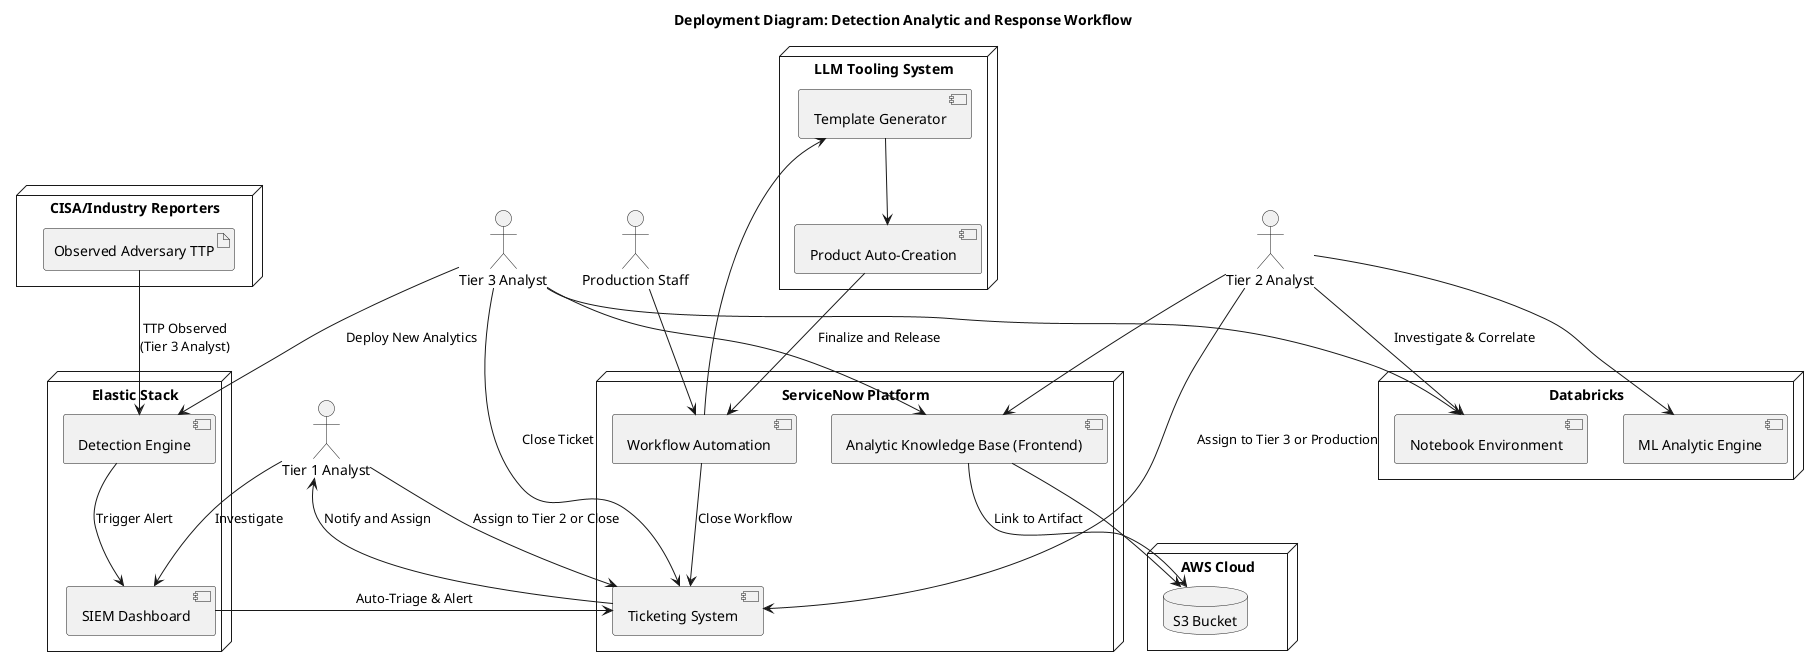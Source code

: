 @startuml
	title Deployment Diagram: Detection Analytic and Response Workflow
	
	node "CISA/Industry Reporters" as CR {
	  artifact "Observed Adversary TTP" as TTP
	}
	
	node "Elastic Stack" as ES {
	  component "Detection Engine" as DE
	  component "SIEM Dashboard" as SIEM
	}
	
	node "Databricks" as DB {
	  component "Notebook Environment" as NE
	  component "ML Analytic Engine" as ML
	}
	
	node "ServiceNow Platform" as SP {
	  component "Ticketing System" as TS
	  component "Workflow Automation" as WA
	  component "Analytic Knowledge Base (Frontend)" as AKB
	}
	
	node "AWS Cloud" as Cloud{
	  database "S3 Bucket" as S3
	}
	
	node "LLM Tooling System" as LLM {
	  component "Template Generator" as TG
	  component "Product Auto-Creation"  as PAC
	}
	
	actor "Tier 3 Analyst" as Tier3
	actor "Tier 2 Analyst" as Tier2
	actor "Tier 1 Analyst" as Tier1
	actor "Production Staff" as PS
	
	' Interactions
	TTP --> DE : TTP Observed\n(Tier 3 Analyst)
	DE --> SIEM : Trigger Alert
	SIEM --> TS : Auto-Triage & Alert
	TS --> Tier1 : Notify and Assign
	Tier1 --> SIEM : Investigate
	Tier1 --> TS : Assign to Tier 2 or Close
	
	' "Observed Adversary TTP" --> "Detection Engine" : TTP Observed\n(Tier 3 Analyst)
	' "Detection Engine" --> "SIEM Dashboard" : Trigger Alert
	' "SIEM Dashboard" --> "Ticketing System" : Auto-Triage & Alert
	' "Ticketing System" --> "Tier 1 Analyst" : Notify and Assign
	' "Tier 1 Analyst" --> "SIEM Dashboard" : Investigate
	' "Tier 1 Analyst" --> "Ticketing System" : Assign to Tier 2 or Close

	Tier2 --> NE : Investigate & Correlate
	Tier2 --> ML
	Tier2 --> TS : Assign to Tier 3 or Production
	Tier2 --> AKB
	AKB --> S3 : Link to Artifact
	
	' "Tier 2 Analyst" --> "Notebook Environment" : Investigate & Correlate
	' "Tier 2 Analyst" --> "ML Analytic Engine"
	' "Tier 2 Analyst" --> "Ticketing System" : Assign to Tier 3 or Production
	' "Tier 2 Analyst" --> "Analytic Knowledge Base (Frontend)"
	' "Analytic Knowledge Base (Frontend)" --> S3 : Link to Artifact

	Tier3 --> DE : Deploy New Analytics
	Tier3 --> NE
	Tier3 --> TS : Close Ticket
	Tier3 --> AKB
	AKB --> S3
	
	' "Tier 3 Analyst" --> "Detection Engine" : Deploy New Analytics
	' "Tier 3 Analyst" --> "Notebook Environment"
	' "Tier 3 Analyst" --> "Ticketing System" : Close Ticket
	' "Tier 3 Analyst" --> "Analytic Knowledge Base (Frontend)" --> S3

	PS --> WA
	WA --> TG
	TG --> PAC
	PAC --> WA : Finalize and Release
	WA --> TS : Close Workflow
	
	' "Production Staff" --> "Workflow Automation"
	' "Workflow Automation" --> "Template Generator"
	' "Template Generator" --> "Product Auto-Creation"
	' "Product Auto-Creation" --> "Workflow Automation" : Finalize and Release
	' "Workflow Automation" --> "Ticketing System" : Close Workflow

@enduml
